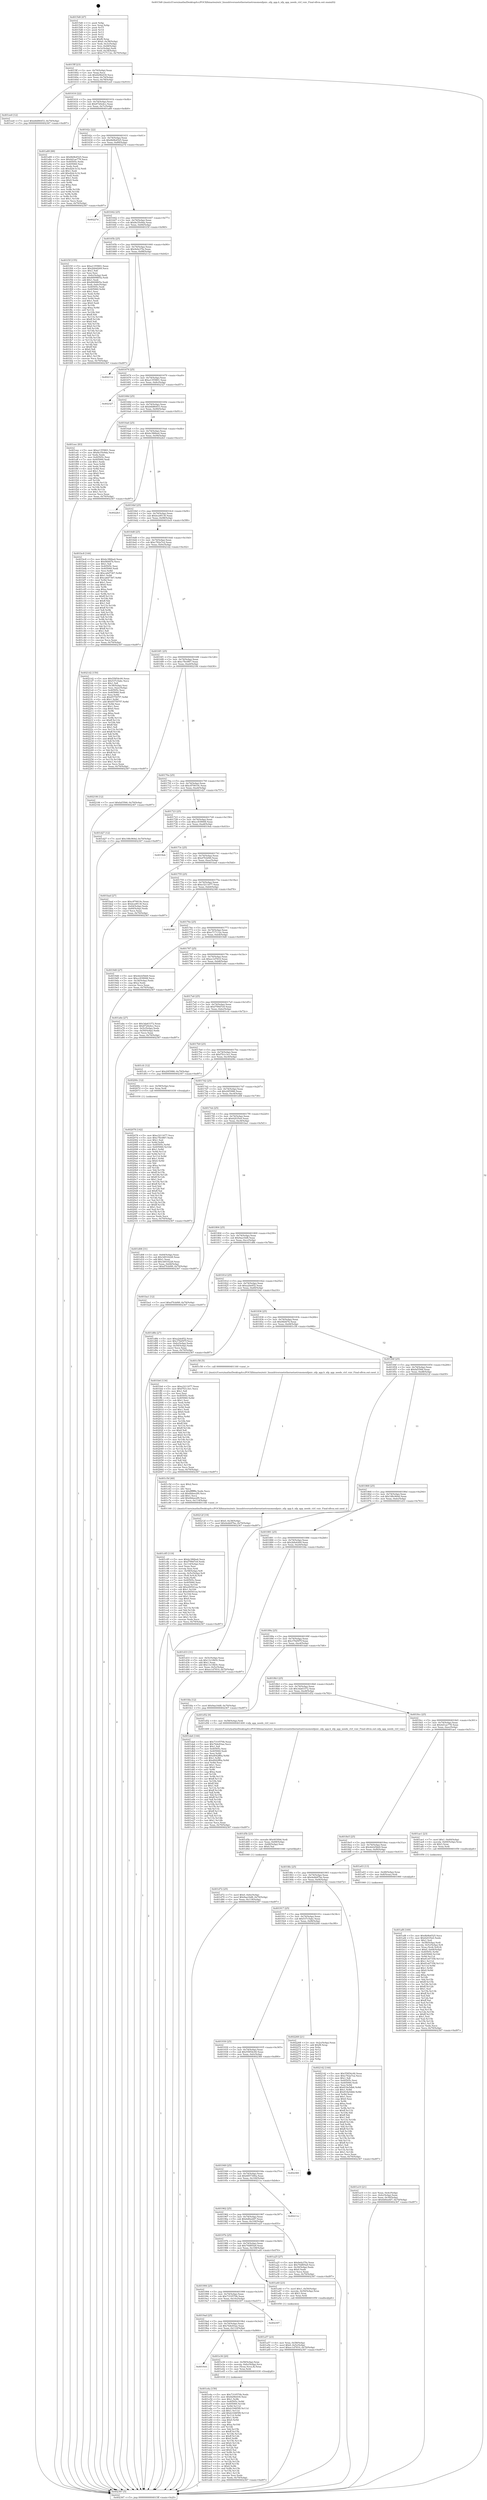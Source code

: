 digraph "0x4015d0" {
  label = "0x4015d0 (/mnt/c/Users/mathe/Desktop/tcc/POCII/binaries/extr_linuxdriversnetethernetnetronomenfpnic..nfp_app.h_nfp_app_needs_ctrl_vnic_Final-ollvm.out::main(0))"
  labelloc = "t"
  node[shape=record]

  Entry [label="",width=0.3,height=0.3,shape=circle,fillcolor=black,style=filled]
  "0x4015ff" [label="{
     0x4015ff [23]\l
     | [instrs]\l
     &nbsp;&nbsp;0x4015ff \<+3\>: mov -0x70(%rbp),%eax\l
     &nbsp;&nbsp;0x401602 \<+2\>: mov %eax,%ecx\l
     &nbsp;&nbsp;0x401604 \<+6\>: sub $0x829fe030,%ecx\l
     &nbsp;&nbsp;0x40160a \<+3\>: mov %eax,-0x74(%rbp)\l
     &nbsp;&nbsp;0x40160d \<+3\>: mov %ecx,-0x78(%rbp)\l
     &nbsp;&nbsp;0x401610 \<+6\>: je 0000000000401ee0 \<main+0x910\>\l
  }"]
  "0x401ee0" [label="{
     0x401ee0 [12]\l
     | [instrs]\l
     &nbsp;&nbsp;0x401ee0 \<+7\>: movl $0xb8d86453,-0x70(%rbp)\l
     &nbsp;&nbsp;0x401ee7 \<+5\>: jmp 0000000000402367 \<main+0xd97\>\l
  }"]
  "0x401616" [label="{
     0x401616 [22]\l
     | [instrs]\l
     &nbsp;&nbsp;0x401616 \<+5\>: jmp 000000000040161b \<main+0x4b\>\l
     &nbsp;&nbsp;0x40161b \<+3\>: mov -0x74(%rbp),%eax\l
     &nbsp;&nbsp;0x40161e \<+5\>: sub $0x8720e4cc,%eax\l
     &nbsp;&nbsp;0x401623 \<+3\>: mov %eax,-0x7c(%rbp)\l
     &nbsp;&nbsp;0x401626 \<+6\>: je 0000000000401a89 \<main+0x4b9\>\l
  }"]
  Exit [label="",width=0.3,height=0.3,shape=circle,fillcolor=black,style=filled,peripheries=2]
  "0x401a89" [label="{
     0x401a89 [88]\l
     | [instrs]\l
     &nbsp;&nbsp;0x401a89 \<+5\>: mov $0x8b9b4525,%eax\l
     &nbsp;&nbsp;0x401a8e \<+5\>: mov $0x4d1ae778,%ecx\l
     &nbsp;&nbsp;0x401a93 \<+7\>: mov 0x40505c,%edx\l
     &nbsp;&nbsp;0x401a9a \<+7\>: mov 0x405060,%esi\l
     &nbsp;&nbsp;0x401aa1 \<+2\>: mov %edx,%edi\l
     &nbsp;&nbsp;0x401aa3 \<+6\>: sub $0xd2dc3c32,%edi\l
     &nbsp;&nbsp;0x401aa9 \<+3\>: sub $0x1,%edi\l
     &nbsp;&nbsp;0x401aac \<+6\>: add $0xd2dc3c32,%edi\l
     &nbsp;&nbsp;0x401ab2 \<+3\>: imul %edi,%edx\l
     &nbsp;&nbsp;0x401ab5 \<+3\>: and $0x1,%edx\l
     &nbsp;&nbsp;0x401ab8 \<+3\>: cmp $0x0,%edx\l
     &nbsp;&nbsp;0x401abb \<+4\>: sete %r8b\l
     &nbsp;&nbsp;0x401abf \<+3\>: cmp $0xa,%esi\l
     &nbsp;&nbsp;0x401ac2 \<+4\>: setl %r9b\l
     &nbsp;&nbsp;0x401ac6 \<+3\>: mov %r8b,%r10b\l
     &nbsp;&nbsp;0x401ac9 \<+3\>: and %r9b,%r10b\l
     &nbsp;&nbsp;0x401acc \<+3\>: xor %r9b,%r8b\l
     &nbsp;&nbsp;0x401acf \<+3\>: or %r8b,%r10b\l
     &nbsp;&nbsp;0x401ad2 \<+4\>: test $0x1,%r10b\l
     &nbsp;&nbsp;0x401ad6 \<+3\>: cmovne %ecx,%eax\l
     &nbsp;&nbsp;0x401ad9 \<+3\>: mov %eax,-0x70(%rbp)\l
     &nbsp;&nbsp;0x401adc \<+5\>: jmp 0000000000402367 \<main+0xd97\>\l
  }"]
  "0x40162c" [label="{
     0x40162c [22]\l
     | [instrs]\l
     &nbsp;&nbsp;0x40162c \<+5\>: jmp 0000000000401631 \<main+0x61\>\l
     &nbsp;&nbsp;0x401631 \<+3\>: mov -0x74(%rbp),%eax\l
     &nbsp;&nbsp;0x401634 \<+5\>: sub $0x8b9b4525,%eax\l
     &nbsp;&nbsp;0x401639 \<+3\>: mov %eax,-0x80(%rbp)\l
     &nbsp;&nbsp;0x40163c \<+6\>: je 000000000040227d \<main+0xcad\>\l
  }"]
  "0x402078" [label="{
     0x402078 [142]\l
     | [instrs]\l
     &nbsp;&nbsp;0x402078 \<+5\>: mov $0xe3211677,%ecx\l
     &nbsp;&nbsp;0x40207d \<+5\>: mov $0xc78c0f67,%edx\l
     &nbsp;&nbsp;0x402082 \<+3\>: mov $0x1,%sil\l
     &nbsp;&nbsp;0x402085 \<+3\>: xor %r8d,%r8d\l
     &nbsp;&nbsp;0x402088 \<+8\>: mov 0x40505c,%r9d\l
     &nbsp;&nbsp;0x402090 \<+8\>: mov 0x405060,%r10d\l
     &nbsp;&nbsp;0x402098 \<+4\>: sub $0x1,%r8d\l
     &nbsp;&nbsp;0x40209c \<+3\>: mov %r9d,%r11d\l
     &nbsp;&nbsp;0x40209f \<+3\>: add %r8d,%r11d\l
     &nbsp;&nbsp;0x4020a2 \<+4\>: imul %r11d,%r9d\l
     &nbsp;&nbsp;0x4020a6 \<+4\>: and $0x1,%r9d\l
     &nbsp;&nbsp;0x4020aa \<+4\>: cmp $0x0,%r9d\l
     &nbsp;&nbsp;0x4020ae \<+3\>: sete %bl\l
     &nbsp;&nbsp;0x4020b1 \<+4\>: cmp $0xa,%r10d\l
     &nbsp;&nbsp;0x4020b5 \<+4\>: setl %r14b\l
     &nbsp;&nbsp;0x4020b9 \<+3\>: mov %bl,%r15b\l
     &nbsp;&nbsp;0x4020bc \<+4\>: xor $0xff,%r15b\l
     &nbsp;&nbsp;0x4020c0 \<+3\>: mov %r14b,%r12b\l
     &nbsp;&nbsp;0x4020c3 \<+4\>: xor $0xff,%r12b\l
     &nbsp;&nbsp;0x4020c7 \<+4\>: xor $0x1,%sil\l
     &nbsp;&nbsp;0x4020cb \<+3\>: mov %r15b,%r13b\l
     &nbsp;&nbsp;0x4020ce \<+4\>: and $0xff,%r13b\l
     &nbsp;&nbsp;0x4020d2 \<+3\>: and %sil,%bl\l
     &nbsp;&nbsp;0x4020d5 \<+3\>: mov %r12b,%al\l
     &nbsp;&nbsp;0x4020d8 \<+2\>: and $0xff,%al\l
     &nbsp;&nbsp;0x4020da \<+3\>: and %sil,%r14b\l
     &nbsp;&nbsp;0x4020dd \<+3\>: or %bl,%r13b\l
     &nbsp;&nbsp;0x4020e0 \<+3\>: or %r14b,%al\l
     &nbsp;&nbsp;0x4020e3 \<+3\>: xor %al,%r13b\l
     &nbsp;&nbsp;0x4020e6 \<+3\>: or %r12b,%r15b\l
     &nbsp;&nbsp;0x4020e9 \<+4\>: xor $0xff,%r15b\l
     &nbsp;&nbsp;0x4020ed \<+4\>: or $0x1,%sil\l
     &nbsp;&nbsp;0x4020f1 \<+3\>: and %sil,%r15b\l
     &nbsp;&nbsp;0x4020f4 \<+3\>: or %r15b,%r13b\l
     &nbsp;&nbsp;0x4020f7 \<+4\>: test $0x1,%r13b\l
     &nbsp;&nbsp;0x4020fb \<+3\>: cmovne %edx,%ecx\l
     &nbsp;&nbsp;0x4020fe \<+3\>: mov %ecx,-0x70(%rbp)\l
     &nbsp;&nbsp;0x402101 \<+5\>: jmp 0000000000402367 \<main+0xd97\>\l
  }"]
  "0x40227d" [label="{
     0x40227d\l
  }", style=dashed]
  "0x401642" [label="{
     0x401642 [25]\l
     | [instrs]\l
     &nbsp;&nbsp;0x401642 \<+5\>: jmp 0000000000401647 \<main+0x77\>\l
     &nbsp;&nbsp;0x401647 \<+3\>: mov -0x74(%rbp),%eax\l
     &nbsp;&nbsp;0x40164a \<+5\>: sub $0x8e35e9da,%eax\l
     &nbsp;&nbsp;0x40164f \<+6\>: mov %eax,-0x84(%rbp)\l
     &nbsp;&nbsp;0x401655 \<+6\>: je 0000000000401f3f \<main+0x96f\>\l
  }"]
  "0x401e4a" [label="{
     0x401e4a [150]\l
     | [instrs]\l
     &nbsp;&nbsp;0x401e4a \<+5\>: mov $0x7310570b,%edx\l
     &nbsp;&nbsp;0x401e4f \<+5\>: mov $0x829fe030,%esi\l
     &nbsp;&nbsp;0x401e54 \<+3\>: mov $0x1,%r8b\l
     &nbsp;&nbsp;0x401e57 \<+8\>: mov 0x40505c,%r9d\l
     &nbsp;&nbsp;0x401e5f \<+8\>: mov 0x405060,%r10d\l
     &nbsp;&nbsp;0x401e67 \<+3\>: mov %r9d,%r11d\l
     &nbsp;&nbsp;0x401e6a \<+7\>: sub $0xb10485f9,%r11d\l
     &nbsp;&nbsp;0x401e71 \<+4\>: sub $0x1,%r11d\l
     &nbsp;&nbsp;0x401e75 \<+7\>: add $0xb10485f9,%r11d\l
     &nbsp;&nbsp;0x401e7c \<+4\>: imul %r11d,%r9d\l
     &nbsp;&nbsp;0x401e80 \<+4\>: and $0x1,%r9d\l
     &nbsp;&nbsp;0x401e84 \<+4\>: cmp $0x0,%r9d\l
     &nbsp;&nbsp;0x401e88 \<+3\>: sete %bl\l
     &nbsp;&nbsp;0x401e8b \<+4\>: cmp $0xa,%r10d\l
     &nbsp;&nbsp;0x401e8f \<+4\>: setl %r14b\l
     &nbsp;&nbsp;0x401e93 \<+3\>: mov %bl,%r15b\l
     &nbsp;&nbsp;0x401e96 \<+4\>: xor $0xff,%r15b\l
     &nbsp;&nbsp;0x401e9a \<+3\>: mov %r14b,%r12b\l
     &nbsp;&nbsp;0x401e9d \<+4\>: xor $0xff,%r12b\l
     &nbsp;&nbsp;0x401ea1 \<+4\>: xor $0x0,%r8b\l
     &nbsp;&nbsp;0x401ea5 \<+3\>: mov %r15b,%r13b\l
     &nbsp;&nbsp;0x401ea8 \<+4\>: and $0x0,%r13b\l
     &nbsp;&nbsp;0x401eac \<+3\>: and %r8b,%bl\l
     &nbsp;&nbsp;0x401eaf \<+3\>: mov %r12b,%al\l
     &nbsp;&nbsp;0x401eb2 \<+2\>: and $0x0,%al\l
     &nbsp;&nbsp;0x401eb4 \<+3\>: and %r8b,%r14b\l
     &nbsp;&nbsp;0x401eb7 \<+3\>: or %bl,%r13b\l
     &nbsp;&nbsp;0x401eba \<+3\>: or %r14b,%al\l
     &nbsp;&nbsp;0x401ebd \<+3\>: xor %al,%r13b\l
     &nbsp;&nbsp;0x401ec0 \<+3\>: or %r12b,%r15b\l
     &nbsp;&nbsp;0x401ec3 \<+4\>: xor $0xff,%r15b\l
     &nbsp;&nbsp;0x401ec7 \<+4\>: or $0x0,%r8b\l
     &nbsp;&nbsp;0x401ecb \<+3\>: and %r8b,%r15b\l
     &nbsp;&nbsp;0x401ece \<+3\>: or %r15b,%r13b\l
     &nbsp;&nbsp;0x401ed1 \<+4\>: test $0x1,%r13b\l
     &nbsp;&nbsp;0x401ed5 \<+3\>: cmovne %esi,%edx\l
     &nbsp;&nbsp;0x401ed8 \<+3\>: mov %edx,-0x70(%rbp)\l
     &nbsp;&nbsp;0x401edb \<+5\>: jmp 0000000000402367 \<main+0xd97\>\l
  }"]
  "0x401f3f" [label="{
     0x401f3f [155]\l
     | [instrs]\l
     &nbsp;&nbsp;0x401f3f \<+5\>: mov $0xa1355801,%eax\l
     &nbsp;&nbsp;0x401f44 \<+5\>: mov $0x2bfe6269,%ecx\l
     &nbsp;&nbsp;0x401f49 \<+2\>: mov $0x1,%dl\l
     &nbsp;&nbsp;0x401f4b \<+2\>: xor %esi,%esi\l
     &nbsp;&nbsp;0x401f4d \<+3\>: mov -0x6c(%rbp),%edi\l
     &nbsp;&nbsp;0x401f50 \<+6\>: add $0x8009805a,%edi\l
     &nbsp;&nbsp;0x401f56 \<+3\>: add $0x1,%edi\l
     &nbsp;&nbsp;0x401f59 \<+6\>: sub $0x8009805a,%edi\l
     &nbsp;&nbsp;0x401f5f \<+3\>: mov %edi,-0x6c(%rbp)\l
     &nbsp;&nbsp;0x401f62 \<+7\>: mov 0x40505c,%edi\l
     &nbsp;&nbsp;0x401f69 \<+8\>: mov 0x405060,%r8d\l
     &nbsp;&nbsp;0x401f71 \<+3\>: sub $0x1,%esi\l
     &nbsp;&nbsp;0x401f74 \<+3\>: mov %edi,%r9d\l
     &nbsp;&nbsp;0x401f77 \<+3\>: add %esi,%r9d\l
     &nbsp;&nbsp;0x401f7a \<+4\>: imul %r9d,%edi\l
     &nbsp;&nbsp;0x401f7e \<+3\>: and $0x1,%edi\l
     &nbsp;&nbsp;0x401f81 \<+3\>: cmp $0x0,%edi\l
     &nbsp;&nbsp;0x401f84 \<+4\>: sete %r10b\l
     &nbsp;&nbsp;0x401f88 \<+4\>: cmp $0xa,%r8d\l
     &nbsp;&nbsp;0x401f8c \<+4\>: setl %r11b\l
     &nbsp;&nbsp;0x401f90 \<+3\>: mov %r10b,%bl\l
     &nbsp;&nbsp;0x401f93 \<+3\>: xor $0xff,%bl\l
     &nbsp;&nbsp;0x401f96 \<+3\>: mov %r11b,%r14b\l
     &nbsp;&nbsp;0x401f99 \<+4\>: xor $0xff,%r14b\l
     &nbsp;&nbsp;0x401f9d \<+3\>: xor $0x0,%dl\l
     &nbsp;&nbsp;0x401fa0 \<+3\>: mov %bl,%r15b\l
     &nbsp;&nbsp;0x401fa3 \<+4\>: and $0x0,%r15b\l
     &nbsp;&nbsp;0x401fa7 \<+3\>: and %dl,%r10b\l
     &nbsp;&nbsp;0x401faa \<+3\>: mov %r14b,%r12b\l
     &nbsp;&nbsp;0x401fad \<+4\>: and $0x0,%r12b\l
     &nbsp;&nbsp;0x401fb1 \<+3\>: and %dl,%r11b\l
     &nbsp;&nbsp;0x401fb4 \<+3\>: or %r10b,%r15b\l
     &nbsp;&nbsp;0x401fb7 \<+3\>: or %r11b,%r12b\l
     &nbsp;&nbsp;0x401fba \<+3\>: xor %r12b,%r15b\l
     &nbsp;&nbsp;0x401fbd \<+3\>: or %r14b,%bl\l
     &nbsp;&nbsp;0x401fc0 \<+3\>: xor $0xff,%bl\l
     &nbsp;&nbsp;0x401fc3 \<+3\>: or $0x0,%dl\l
     &nbsp;&nbsp;0x401fc6 \<+2\>: and %dl,%bl\l
     &nbsp;&nbsp;0x401fc8 \<+3\>: or %bl,%r15b\l
     &nbsp;&nbsp;0x401fcb \<+4\>: test $0x1,%r15b\l
     &nbsp;&nbsp;0x401fcf \<+3\>: cmovne %ecx,%eax\l
     &nbsp;&nbsp;0x401fd2 \<+3\>: mov %eax,-0x70(%rbp)\l
     &nbsp;&nbsp;0x401fd5 \<+5\>: jmp 0000000000402367 \<main+0xd97\>\l
  }"]
  "0x40165b" [label="{
     0x40165b [25]\l
     | [instrs]\l
     &nbsp;&nbsp;0x40165b \<+5\>: jmp 0000000000401660 \<main+0x90\>\l
     &nbsp;&nbsp;0x401660 \<+3\>: mov -0x74(%rbp),%eax\l
     &nbsp;&nbsp;0x401663 \<+5\>: sub $0x9efa37fa,%eax\l
     &nbsp;&nbsp;0x401668 \<+6\>: mov %eax,-0x88(%rbp)\l
     &nbsp;&nbsp;0x40166e \<+6\>: je 0000000000402112 \<main+0xb42\>\l
  }"]
  "0x4019c6" [label="{
     0x4019c6\l
  }", style=dashed]
  "0x402112" [label="{
     0x402112\l
  }", style=dashed]
  "0x401674" [label="{
     0x401674 [25]\l
     | [instrs]\l
     &nbsp;&nbsp;0x401674 \<+5\>: jmp 0000000000401679 \<main+0xa9\>\l
     &nbsp;&nbsp;0x401679 \<+3\>: mov -0x74(%rbp),%eax\l
     &nbsp;&nbsp;0x40167c \<+5\>: sub $0xa1355801,%eax\l
     &nbsp;&nbsp;0x401681 \<+6\>: mov %eax,-0x8c(%rbp)\l
     &nbsp;&nbsp;0x401687 \<+6\>: je 0000000000402327 \<main+0xd57\>\l
  }"]
  "0x401e36" [label="{
     0x401e36 [20]\l
     | [instrs]\l
     &nbsp;&nbsp;0x401e36 \<+4\>: mov -0x58(%rbp),%rax\l
     &nbsp;&nbsp;0x401e3a \<+4\>: movslq -0x6c(%rbp),%rcx\l
     &nbsp;&nbsp;0x401e3e \<+4\>: mov (%rax,%rcx,8),%rax\l
     &nbsp;&nbsp;0x401e42 \<+3\>: mov %rax,%rdi\l
     &nbsp;&nbsp;0x401e45 \<+5\>: call 0000000000401030 \<free@plt\>\l
     | [calls]\l
     &nbsp;&nbsp;0x401030 \{1\} (unknown)\l
  }"]
  "0x402327" [label="{
     0x402327\l
  }", style=dashed]
  "0x40168d" [label="{
     0x40168d [25]\l
     | [instrs]\l
     &nbsp;&nbsp;0x40168d \<+5\>: jmp 0000000000401692 \<main+0xc2\>\l
     &nbsp;&nbsp;0x401692 \<+3\>: mov -0x74(%rbp),%eax\l
     &nbsp;&nbsp;0x401695 \<+5\>: sub $0xb8d86453,%eax\l
     &nbsp;&nbsp;0x40169a \<+6\>: mov %eax,-0x90(%rbp)\l
     &nbsp;&nbsp;0x4016a0 \<+6\>: je 0000000000401eec \<main+0x91c\>\l
  }"]
  "0x4019ad" [label="{
     0x4019ad [25]\l
     | [instrs]\l
     &nbsp;&nbsp;0x4019ad \<+5\>: jmp 00000000004019b2 \<main+0x3e2\>\l
     &nbsp;&nbsp;0x4019b2 \<+3\>: mov -0x74(%rbp),%eax\l
     &nbsp;&nbsp;0x4019b5 \<+5\>: sub $0x7b4e93ae,%eax\l
     &nbsp;&nbsp;0x4019ba \<+6\>: mov %eax,-0x110(%rbp)\l
     &nbsp;&nbsp;0x4019c0 \<+6\>: je 0000000000401e36 \<main+0x866\>\l
  }"]
  "0x401eec" [label="{
     0x401eec [83]\l
     | [instrs]\l
     &nbsp;&nbsp;0x401eec \<+5\>: mov $0xa1355801,%eax\l
     &nbsp;&nbsp;0x401ef1 \<+5\>: mov $0x8e35e9da,%ecx\l
     &nbsp;&nbsp;0x401ef6 \<+2\>: xor %edx,%edx\l
     &nbsp;&nbsp;0x401ef8 \<+7\>: mov 0x40505c,%esi\l
     &nbsp;&nbsp;0x401eff \<+7\>: mov 0x405060,%edi\l
     &nbsp;&nbsp;0x401f06 \<+3\>: sub $0x1,%edx\l
     &nbsp;&nbsp;0x401f09 \<+3\>: mov %esi,%r8d\l
     &nbsp;&nbsp;0x401f0c \<+3\>: add %edx,%r8d\l
     &nbsp;&nbsp;0x401f0f \<+4\>: imul %r8d,%esi\l
     &nbsp;&nbsp;0x401f13 \<+3\>: and $0x1,%esi\l
     &nbsp;&nbsp;0x401f16 \<+3\>: cmp $0x0,%esi\l
     &nbsp;&nbsp;0x401f19 \<+4\>: sete %r9b\l
     &nbsp;&nbsp;0x401f1d \<+3\>: cmp $0xa,%edi\l
     &nbsp;&nbsp;0x401f20 \<+4\>: setl %r10b\l
     &nbsp;&nbsp;0x401f24 \<+3\>: mov %r9b,%r11b\l
     &nbsp;&nbsp;0x401f27 \<+3\>: and %r10b,%r11b\l
     &nbsp;&nbsp;0x401f2a \<+3\>: xor %r10b,%r9b\l
     &nbsp;&nbsp;0x401f2d \<+3\>: or %r9b,%r11b\l
     &nbsp;&nbsp;0x401f30 \<+4\>: test $0x1,%r11b\l
     &nbsp;&nbsp;0x401f34 \<+3\>: cmovne %ecx,%eax\l
     &nbsp;&nbsp;0x401f37 \<+3\>: mov %eax,-0x70(%rbp)\l
     &nbsp;&nbsp;0x401f3a \<+5\>: jmp 0000000000402367 \<main+0xd97\>\l
  }"]
  "0x4016a6" [label="{
     0x4016a6 [25]\l
     | [instrs]\l
     &nbsp;&nbsp;0x4016a6 \<+5\>: jmp 00000000004016ab \<main+0xdb\>\l
     &nbsp;&nbsp;0x4016ab \<+3\>: mov -0x74(%rbp),%eax\l
     &nbsp;&nbsp;0x4016ae \<+5\>: sub $0xbc386ba4,%eax\l
     &nbsp;&nbsp;0x4016b3 \<+6\>: mov %eax,-0x94(%rbp)\l
     &nbsp;&nbsp;0x4016b9 \<+6\>: je 00000000004022b3 \<main+0xce3\>\l
  }"]
  "0x402307" [label="{
     0x402307\l
  }", style=dashed]
  "0x4022b3" [label="{
     0x4022b3\l
  }", style=dashed]
  "0x4016bf" [label="{
     0x4016bf [25]\l
     | [instrs]\l
     &nbsp;&nbsp;0x4016bf \<+5\>: jmp 00000000004016c4 \<main+0xf4\>\l
     &nbsp;&nbsp;0x4016c4 \<+3\>: mov -0x74(%rbp),%eax\l
     &nbsp;&nbsp;0x4016c7 \<+5\>: sub $0xbca9f130,%eax\l
     &nbsp;&nbsp;0x4016cc \<+6\>: mov %eax,-0x98(%rbp)\l
     &nbsp;&nbsp;0x4016d2 \<+6\>: je 0000000000401bc8 \<main+0x5f8\>\l
  }"]
  "0x401d72" [label="{
     0x401d72 [25]\l
     | [instrs]\l
     &nbsp;&nbsp;0x401d72 \<+7\>: movl $0x0,-0x6c(%rbp)\l
     &nbsp;&nbsp;0x401d79 \<+7\>: movl $0x9aa16d8,-0x70(%rbp)\l
     &nbsp;&nbsp;0x401d80 \<+6\>: mov %eax,-0x118(%rbp)\l
     &nbsp;&nbsp;0x401d86 \<+5\>: jmp 0000000000402367 \<main+0xd97\>\l
  }"]
  "0x401bc8" [label="{
     0x401bc8 [144]\l
     | [instrs]\l
     &nbsp;&nbsp;0x401bc8 \<+5\>: mov $0xbc386ba4,%eax\l
     &nbsp;&nbsp;0x401bcd \<+5\>: mov $0xf4bfd7b,%ecx\l
     &nbsp;&nbsp;0x401bd2 \<+2\>: mov $0x1,%dl\l
     &nbsp;&nbsp;0x401bd4 \<+7\>: mov 0x40505c,%esi\l
     &nbsp;&nbsp;0x401bdb \<+7\>: mov 0x405060,%edi\l
     &nbsp;&nbsp;0x401be2 \<+3\>: mov %esi,%r8d\l
     &nbsp;&nbsp;0x401be5 \<+7\>: add $0xca6d7367,%r8d\l
     &nbsp;&nbsp;0x401bec \<+4\>: sub $0x1,%r8d\l
     &nbsp;&nbsp;0x401bf0 \<+7\>: sub $0xca6d7367,%r8d\l
     &nbsp;&nbsp;0x401bf7 \<+4\>: imul %r8d,%esi\l
     &nbsp;&nbsp;0x401bfb \<+3\>: and $0x1,%esi\l
     &nbsp;&nbsp;0x401bfe \<+3\>: cmp $0x0,%esi\l
     &nbsp;&nbsp;0x401c01 \<+4\>: sete %r9b\l
     &nbsp;&nbsp;0x401c05 \<+3\>: cmp $0xa,%edi\l
     &nbsp;&nbsp;0x401c08 \<+4\>: setl %r10b\l
     &nbsp;&nbsp;0x401c0c \<+3\>: mov %r9b,%r11b\l
     &nbsp;&nbsp;0x401c0f \<+4\>: xor $0xff,%r11b\l
     &nbsp;&nbsp;0x401c13 \<+3\>: mov %r10b,%bl\l
     &nbsp;&nbsp;0x401c16 \<+3\>: xor $0xff,%bl\l
     &nbsp;&nbsp;0x401c19 \<+3\>: xor $0x1,%dl\l
     &nbsp;&nbsp;0x401c1c \<+3\>: mov %r11b,%r14b\l
     &nbsp;&nbsp;0x401c1f \<+4\>: and $0xff,%r14b\l
     &nbsp;&nbsp;0x401c23 \<+3\>: and %dl,%r9b\l
     &nbsp;&nbsp;0x401c26 \<+3\>: mov %bl,%r15b\l
     &nbsp;&nbsp;0x401c29 \<+4\>: and $0xff,%r15b\l
     &nbsp;&nbsp;0x401c2d \<+3\>: and %dl,%r10b\l
     &nbsp;&nbsp;0x401c30 \<+3\>: or %r9b,%r14b\l
     &nbsp;&nbsp;0x401c33 \<+3\>: or %r10b,%r15b\l
     &nbsp;&nbsp;0x401c36 \<+3\>: xor %r15b,%r14b\l
     &nbsp;&nbsp;0x401c39 \<+3\>: or %bl,%r11b\l
     &nbsp;&nbsp;0x401c3c \<+4\>: xor $0xff,%r11b\l
     &nbsp;&nbsp;0x401c40 \<+3\>: or $0x1,%dl\l
     &nbsp;&nbsp;0x401c43 \<+3\>: and %dl,%r11b\l
     &nbsp;&nbsp;0x401c46 \<+3\>: or %r11b,%r14b\l
     &nbsp;&nbsp;0x401c49 \<+4\>: test $0x1,%r14b\l
     &nbsp;&nbsp;0x401c4d \<+3\>: cmovne %ecx,%eax\l
     &nbsp;&nbsp;0x401c50 \<+3\>: mov %eax,-0x70(%rbp)\l
     &nbsp;&nbsp;0x401c53 \<+5\>: jmp 0000000000402367 \<main+0xd97\>\l
  }"]
  "0x4016d8" [label="{
     0x4016d8 [25]\l
     | [instrs]\l
     &nbsp;&nbsp;0x4016d8 \<+5\>: jmp 00000000004016dd \<main+0x10d\>\l
     &nbsp;&nbsp;0x4016dd \<+3\>: mov -0x74(%rbp),%eax\l
     &nbsp;&nbsp;0x4016e0 \<+5\>: sub $0xc762a7e2,%eax\l
     &nbsp;&nbsp;0x4016e5 \<+6\>: mov %eax,-0x9c(%rbp)\l
     &nbsp;&nbsp;0x4016eb \<+6\>: je 00000000004021d2 \<main+0xc02\>\l
  }"]
  "0x401d5b" [label="{
     0x401d5b [23]\l
     | [instrs]\l
     &nbsp;&nbsp;0x401d5b \<+10\>: movabs $0x4030b6,%rdi\l
     &nbsp;&nbsp;0x401d65 \<+3\>: mov %eax,-0x68(%rbp)\l
     &nbsp;&nbsp;0x401d68 \<+3\>: mov -0x68(%rbp),%esi\l
     &nbsp;&nbsp;0x401d6b \<+2\>: mov $0x0,%al\l
     &nbsp;&nbsp;0x401d6d \<+5\>: call 0000000000401040 \<printf@plt\>\l
     | [calls]\l
     &nbsp;&nbsp;0x401040 \{1\} (unknown)\l
  }"]
  "0x4021d2" [label="{
     0x4021d2 [150]\l
     | [instrs]\l
     &nbsp;&nbsp;0x4021d2 \<+5\>: mov $0x55854c00,%eax\l
     &nbsp;&nbsp;0x4021d7 \<+5\>: mov $0x537c5abc,%ecx\l
     &nbsp;&nbsp;0x4021dc \<+2\>: mov $0x1,%dl\l
     &nbsp;&nbsp;0x4021de \<+3\>: mov -0x38(%rbp),%esi\l
     &nbsp;&nbsp;0x4021e1 \<+3\>: mov %esi,-0x2c(%rbp)\l
     &nbsp;&nbsp;0x4021e4 \<+7\>: mov 0x40505c,%esi\l
     &nbsp;&nbsp;0x4021eb \<+7\>: mov 0x405060,%edi\l
     &nbsp;&nbsp;0x4021f2 \<+3\>: mov %esi,%r8d\l
     &nbsp;&nbsp;0x4021f5 \<+7\>: sub $0x657507f7,%r8d\l
     &nbsp;&nbsp;0x4021fc \<+4\>: sub $0x1,%r8d\l
     &nbsp;&nbsp;0x402200 \<+7\>: add $0x657507f7,%r8d\l
     &nbsp;&nbsp;0x402207 \<+4\>: imul %r8d,%esi\l
     &nbsp;&nbsp;0x40220b \<+3\>: and $0x1,%esi\l
     &nbsp;&nbsp;0x40220e \<+3\>: cmp $0x0,%esi\l
     &nbsp;&nbsp;0x402211 \<+4\>: sete %r9b\l
     &nbsp;&nbsp;0x402215 \<+3\>: cmp $0xa,%edi\l
     &nbsp;&nbsp;0x402218 \<+4\>: setl %r10b\l
     &nbsp;&nbsp;0x40221c \<+3\>: mov %r9b,%r11b\l
     &nbsp;&nbsp;0x40221f \<+4\>: xor $0xff,%r11b\l
     &nbsp;&nbsp;0x402223 \<+3\>: mov %r10b,%bl\l
     &nbsp;&nbsp;0x402226 \<+3\>: xor $0xff,%bl\l
     &nbsp;&nbsp;0x402229 \<+3\>: xor $0x1,%dl\l
     &nbsp;&nbsp;0x40222c \<+3\>: mov %r11b,%r14b\l
     &nbsp;&nbsp;0x40222f \<+4\>: and $0xff,%r14b\l
     &nbsp;&nbsp;0x402233 \<+3\>: and %dl,%r9b\l
     &nbsp;&nbsp;0x402236 \<+3\>: mov %bl,%r15b\l
     &nbsp;&nbsp;0x402239 \<+4\>: and $0xff,%r15b\l
     &nbsp;&nbsp;0x40223d \<+3\>: and %dl,%r10b\l
     &nbsp;&nbsp;0x402240 \<+3\>: or %r9b,%r14b\l
     &nbsp;&nbsp;0x402243 \<+3\>: or %r10b,%r15b\l
     &nbsp;&nbsp;0x402246 \<+3\>: xor %r15b,%r14b\l
     &nbsp;&nbsp;0x402249 \<+3\>: or %bl,%r11b\l
     &nbsp;&nbsp;0x40224c \<+4\>: xor $0xff,%r11b\l
     &nbsp;&nbsp;0x402250 \<+3\>: or $0x1,%dl\l
     &nbsp;&nbsp;0x402253 \<+3\>: and %dl,%r11b\l
     &nbsp;&nbsp;0x402256 \<+3\>: or %r11b,%r14b\l
     &nbsp;&nbsp;0x402259 \<+4\>: test $0x1,%r14b\l
     &nbsp;&nbsp;0x40225d \<+3\>: cmovne %ecx,%eax\l
     &nbsp;&nbsp;0x402260 \<+3\>: mov %eax,-0x70(%rbp)\l
     &nbsp;&nbsp;0x402263 \<+5\>: jmp 0000000000402367 \<main+0xd97\>\l
  }"]
  "0x4016f1" [label="{
     0x4016f1 [25]\l
     | [instrs]\l
     &nbsp;&nbsp;0x4016f1 \<+5\>: jmp 00000000004016f6 \<main+0x126\>\l
     &nbsp;&nbsp;0x4016f6 \<+3\>: mov -0x74(%rbp),%eax\l
     &nbsp;&nbsp;0x4016f9 \<+5\>: sub $0xc78c0f67,%eax\l
     &nbsp;&nbsp;0x4016fe \<+6\>: mov %eax,-0xa0(%rbp)\l
     &nbsp;&nbsp;0x401704 \<+6\>: je 0000000000402106 \<main+0xb36\>\l
  }"]
  "0x401c85" [label="{
     0x401c85 [119]\l
     | [instrs]\l
     &nbsp;&nbsp;0x401c85 \<+5\>: mov $0xbc386ba4,%ecx\l
     &nbsp;&nbsp;0x401c8a \<+5\>: mov $0xf799d7e9,%edx\l
     &nbsp;&nbsp;0x401c8f \<+6\>: mov -0x114(%rbp),%esi\l
     &nbsp;&nbsp;0x401c95 \<+3\>: imul %eax,%esi\l
     &nbsp;&nbsp;0x401c98 \<+3\>: movslq %esi,%rdi\l
     &nbsp;&nbsp;0x401c9b \<+4\>: mov -0x58(%rbp),%r8\l
     &nbsp;&nbsp;0x401c9f \<+4\>: movslq -0x5c(%rbp),%r9\l
     &nbsp;&nbsp;0x401ca3 \<+4\>: mov (%r8,%r9,8),%r8\l
     &nbsp;&nbsp;0x401ca7 \<+3\>: mov %rdi,(%r8)\l
     &nbsp;&nbsp;0x401caa \<+7\>: mov 0x40505c,%eax\l
     &nbsp;&nbsp;0x401cb1 \<+7\>: mov 0x405060,%esi\l
     &nbsp;&nbsp;0x401cb8 \<+3\>: mov %eax,%r10d\l
     &nbsp;&nbsp;0x401cbb \<+7\>: add $0xe00541ea,%r10d\l
     &nbsp;&nbsp;0x401cc2 \<+4\>: sub $0x1,%r10d\l
     &nbsp;&nbsp;0x401cc6 \<+7\>: sub $0xe00541ea,%r10d\l
     &nbsp;&nbsp;0x401ccd \<+4\>: imul %r10d,%eax\l
     &nbsp;&nbsp;0x401cd1 \<+3\>: and $0x1,%eax\l
     &nbsp;&nbsp;0x401cd4 \<+3\>: cmp $0x0,%eax\l
     &nbsp;&nbsp;0x401cd7 \<+4\>: sete %r11b\l
     &nbsp;&nbsp;0x401cdb \<+3\>: cmp $0xa,%esi\l
     &nbsp;&nbsp;0x401cde \<+3\>: setl %bl\l
     &nbsp;&nbsp;0x401ce1 \<+3\>: mov %r11b,%r14b\l
     &nbsp;&nbsp;0x401ce4 \<+3\>: and %bl,%r14b\l
     &nbsp;&nbsp;0x401ce7 \<+3\>: xor %bl,%r11b\l
     &nbsp;&nbsp;0x401cea \<+3\>: or %r11b,%r14b\l
     &nbsp;&nbsp;0x401ced \<+4\>: test $0x1,%r14b\l
     &nbsp;&nbsp;0x401cf1 \<+3\>: cmovne %edx,%ecx\l
     &nbsp;&nbsp;0x401cf4 \<+3\>: mov %ecx,-0x70(%rbp)\l
     &nbsp;&nbsp;0x401cf7 \<+5\>: jmp 0000000000402367 \<main+0xd97\>\l
  }"]
  "0x402106" [label="{
     0x402106 [12]\l
     | [instrs]\l
     &nbsp;&nbsp;0x402106 \<+7\>: movl $0xfaf3566,-0x70(%rbp)\l
     &nbsp;&nbsp;0x40210d \<+5\>: jmp 0000000000402367 \<main+0xd97\>\l
  }"]
  "0x40170a" [label="{
     0x40170a [25]\l
     | [instrs]\l
     &nbsp;&nbsp;0x40170a \<+5\>: jmp 000000000040170f \<main+0x13f\>\l
     &nbsp;&nbsp;0x40170f \<+3\>: mov -0x74(%rbp),%eax\l
     &nbsp;&nbsp;0x401712 \<+5\>: sub $0xc870619c,%eax\l
     &nbsp;&nbsp;0x401717 \<+6\>: mov %eax,-0xa4(%rbp)\l
     &nbsp;&nbsp;0x40171d \<+6\>: je 0000000000401d27 \<main+0x757\>\l
  }"]
  "0x401c5d" [label="{
     0x401c5d [40]\l
     | [instrs]\l
     &nbsp;&nbsp;0x401c5d \<+5\>: mov $0x2,%ecx\l
     &nbsp;&nbsp;0x401c62 \<+1\>: cltd\l
     &nbsp;&nbsp;0x401c63 \<+2\>: idiv %ecx\l
     &nbsp;&nbsp;0x401c65 \<+6\>: imul $0xfffffffe,%edx,%ecx\l
     &nbsp;&nbsp;0x401c6b \<+6\>: sub $0x6bbee2f0,%ecx\l
     &nbsp;&nbsp;0x401c71 \<+3\>: add $0x1,%ecx\l
     &nbsp;&nbsp;0x401c74 \<+6\>: add $0x6bbee2f0,%ecx\l
     &nbsp;&nbsp;0x401c7a \<+6\>: mov %ecx,-0x114(%rbp)\l
     &nbsp;&nbsp;0x401c80 \<+5\>: call 0000000000401160 \<next_i\>\l
     | [calls]\l
     &nbsp;&nbsp;0x401160 \{1\} (/mnt/c/Users/mathe/Desktop/tcc/POCII/binaries/extr_linuxdriversnetethernetnetronomenfpnic..nfp_app.h_nfp_app_needs_ctrl_vnic_Final-ollvm.out::next_i)\l
  }"]
  "0x401d27" [label="{
     0x401d27 [12]\l
     | [instrs]\l
     &nbsp;&nbsp;0x401d27 \<+7\>: movl $0x188c964d,-0x70(%rbp)\l
     &nbsp;&nbsp;0x401d2e \<+5\>: jmp 0000000000402367 \<main+0xd97\>\l
  }"]
  "0x401723" [label="{
     0x401723 [25]\l
     | [instrs]\l
     &nbsp;&nbsp;0x401723 \<+5\>: jmp 0000000000401728 \<main+0x158\>\l
     &nbsp;&nbsp;0x401728 \<+3\>: mov -0x74(%rbp),%eax\l
     &nbsp;&nbsp;0x40172b \<+5\>: sub $0xcc939008,%eax\l
     &nbsp;&nbsp;0x401730 \<+6\>: mov %eax,-0xa8(%rbp)\l
     &nbsp;&nbsp;0x401736 \<+6\>: je 00000000004019eb \<main+0x41b\>\l
  }"]
  "0x401af8" [label="{
     0x401af8 [169]\l
     | [instrs]\l
     &nbsp;&nbsp;0x401af8 \<+5\>: mov $0x8b9b4525,%ecx\l
     &nbsp;&nbsp;0x401afd \<+5\>: mov $0x62035e0,%edx\l
     &nbsp;&nbsp;0x401b02 \<+3\>: mov $0x1,%sil\l
     &nbsp;&nbsp;0x401b05 \<+4\>: mov -0x58(%rbp),%rdi\l
     &nbsp;&nbsp;0x401b09 \<+4\>: movslq -0x5c(%rbp),%r8\l
     &nbsp;&nbsp;0x401b0d \<+4\>: mov %rax,(%rdi,%r8,8)\l
     &nbsp;&nbsp;0x401b11 \<+7\>: movl $0x0,-0x64(%rbp)\l
     &nbsp;&nbsp;0x401b18 \<+8\>: mov 0x40505c,%r9d\l
     &nbsp;&nbsp;0x401b20 \<+8\>: mov 0x405060,%r10d\l
     &nbsp;&nbsp;0x401b28 \<+3\>: mov %r9d,%r11d\l
     &nbsp;&nbsp;0x401b2b \<+7\>: add $0x81e67358,%r11d\l
     &nbsp;&nbsp;0x401b32 \<+4\>: sub $0x1,%r11d\l
     &nbsp;&nbsp;0x401b36 \<+7\>: sub $0x81e67358,%r11d\l
     &nbsp;&nbsp;0x401b3d \<+4\>: imul %r11d,%r9d\l
     &nbsp;&nbsp;0x401b41 \<+4\>: and $0x1,%r9d\l
     &nbsp;&nbsp;0x401b45 \<+4\>: cmp $0x0,%r9d\l
     &nbsp;&nbsp;0x401b49 \<+3\>: sete %bl\l
     &nbsp;&nbsp;0x401b4c \<+4\>: cmp $0xa,%r10d\l
     &nbsp;&nbsp;0x401b50 \<+4\>: setl %r14b\l
     &nbsp;&nbsp;0x401b54 \<+3\>: mov %bl,%r15b\l
     &nbsp;&nbsp;0x401b57 \<+4\>: xor $0xff,%r15b\l
     &nbsp;&nbsp;0x401b5b \<+3\>: mov %r14b,%r12b\l
     &nbsp;&nbsp;0x401b5e \<+4\>: xor $0xff,%r12b\l
     &nbsp;&nbsp;0x401b62 \<+4\>: xor $0x1,%sil\l
     &nbsp;&nbsp;0x401b66 \<+3\>: mov %r15b,%r13b\l
     &nbsp;&nbsp;0x401b69 \<+4\>: and $0xff,%r13b\l
     &nbsp;&nbsp;0x401b6d \<+3\>: and %sil,%bl\l
     &nbsp;&nbsp;0x401b70 \<+3\>: mov %r12b,%al\l
     &nbsp;&nbsp;0x401b73 \<+2\>: and $0xff,%al\l
     &nbsp;&nbsp;0x401b75 \<+3\>: and %sil,%r14b\l
     &nbsp;&nbsp;0x401b78 \<+3\>: or %bl,%r13b\l
     &nbsp;&nbsp;0x401b7b \<+3\>: or %r14b,%al\l
     &nbsp;&nbsp;0x401b7e \<+3\>: xor %al,%r13b\l
     &nbsp;&nbsp;0x401b81 \<+3\>: or %r12b,%r15b\l
     &nbsp;&nbsp;0x401b84 \<+4\>: xor $0xff,%r15b\l
     &nbsp;&nbsp;0x401b88 \<+4\>: or $0x1,%sil\l
     &nbsp;&nbsp;0x401b8c \<+3\>: and %sil,%r15b\l
     &nbsp;&nbsp;0x401b8f \<+3\>: or %r15b,%r13b\l
     &nbsp;&nbsp;0x401b92 \<+4\>: test $0x1,%r13b\l
     &nbsp;&nbsp;0x401b96 \<+3\>: cmovne %edx,%ecx\l
     &nbsp;&nbsp;0x401b99 \<+3\>: mov %ecx,-0x70(%rbp)\l
     &nbsp;&nbsp;0x401b9c \<+5\>: jmp 0000000000402367 \<main+0xd97\>\l
  }"]
  "0x4019eb" [label="{
     0x4019eb\l
  }", style=dashed]
  "0x40173c" [label="{
     0x40173c [25]\l
     | [instrs]\l
     &nbsp;&nbsp;0x40173c \<+5\>: jmp 0000000000401741 \<main+0x171\>\l
     &nbsp;&nbsp;0x401741 \<+3\>: mov -0x74(%rbp),%eax\l
     &nbsp;&nbsp;0x401744 \<+5\>: sub $0xd7fcbf48,%eax\l
     &nbsp;&nbsp;0x401749 \<+6\>: mov %eax,-0xac(%rbp)\l
     &nbsp;&nbsp;0x40174f \<+6\>: je 0000000000401bad \<main+0x5dd\>\l
  }"]
  "0x401a57" [label="{
     0x401a57 [23]\l
     | [instrs]\l
     &nbsp;&nbsp;0x401a57 \<+4\>: mov %rax,-0x58(%rbp)\l
     &nbsp;&nbsp;0x401a5b \<+7\>: movl $0x0,-0x5c(%rbp)\l
     &nbsp;&nbsp;0x401a62 \<+7\>: movl $0xec1d7810,-0x70(%rbp)\l
     &nbsp;&nbsp;0x401a69 \<+5\>: jmp 0000000000402367 \<main+0xd97\>\l
  }"]
  "0x401bad" [label="{
     0x401bad [27]\l
     | [instrs]\l
     &nbsp;&nbsp;0x401bad \<+5\>: mov $0xc870619c,%eax\l
     &nbsp;&nbsp;0x401bb2 \<+5\>: mov $0xbca9f130,%ecx\l
     &nbsp;&nbsp;0x401bb7 \<+3\>: mov -0x64(%rbp),%edx\l
     &nbsp;&nbsp;0x401bba \<+3\>: cmp -0x60(%rbp),%edx\l
     &nbsp;&nbsp;0x401bbd \<+3\>: cmovl %ecx,%eax\l
     &nbsp;&nbsp;0x401bc0 \<+3\>: mov %eax,-0x70(%rbp)\l
     &nbsp;&nbsp;0x401bc3 \<+5\>: jmp 0000000000402367 \<main+0xd97\>\l
  }"]
  "0x401755" [label="{
     0x401755 [25]\l
     | [instrs]\l
     &nbsp;&nbsp;0x401755 \<+5\>: jmp 000000000040175a \<main+0x18a\>\l
     &nbsp;&nbsp;0x40175a \<+3\>: mov -0x74(%rbp),%eax\l
     &nbsp;&nbsp;0x40175d \<+5\>: sub $0xe3211677,%eax\l
     &nbsp;&nbsp;0x401762 \<+6\>: mov %eax,-0xb0(%rbp)\l
     &nbsp;&nbsp;0x401768 \<+6\>: je 0000000000402348 \<main+0xd78\>\l
  }"]
  "0x401994" [label="{
     0x401994 [25]\l
     | [instrs]\l
     &nbsp;&nbsp;0x401994 \<+5\>: jmp 0000000000401999 \<main+0x3c9\>\l
     &nbsp;&nbsp;0x401999 \<+3\>: mov -0x74(%rbp),%eax\l
     &nbsp;&nbsp;0x40199c \<+5\>: sub $0x7310570b,%eax\l
     &nbsp;&nbsp;0x4019a1 \<+6\>: mov %eax,-0x10c(%rbp)\l
     &nbsp;&nbsp;0x4019a7 \<+6\>: je 0000000000402307 \<main+0xd37\>\l
  }"]
  "0x402348" [label="{
     0x402348\l
  }", style=dashed]
  "0x40176e" [label="{
     0x40176e [25]\l
     | [instrs]\l
     &nbsp;&nbsp;0x40176e \<+5\>: jmp 0000000000401773 \<main+0x1a3\>\l
     &nbsp;&nbsp;0x401773 \<+3\>: mov -0x74(%rbp),%eax\l
     &nbsp;&nbsp;0x401776 \<+5\>: sub $0xe717112e,%eax\l
     &nbsp;&nbsp;0x40177b \<+6\>: mov %eax,-0xb4(%rbp)\l
     &nbsp;&nbsp;0x401781 \<+6\>: je 00000000004019d0 \<main+0x400\>\l
  }"]
  "0x401a40" [label="{
     0x401a40 [23]\l
     | [instrs]\l
     &nbsp;&nbsp;0x401a40 \<+7\>: movl $0x1,-0x50(%rbp)\l
     &nbsp;&nbsp;0x401a47 \<+4\>: movslq -0x50(%rbp),%rax\l
     &nbsp;&nbsp;0x401a4b \<+4\>: shl $0x3,%rax\l
     &nbsp;&nbsp;0x401a4f \<+3\>: mov %rax,%rdi\l
     &nbsp;&nbsp;0x401a52 \<+5\>: call 0000000000401050 \<malloc@plt\>\l
     | [calls]\l
     &nbsp;&nbsp;0x401050 \{1\} (unknown)\l
  }"]
  "0x4019d0" [label="{
     0x4019d0 [27]\l
     | [instrs]\l
     &nbsp;&nbsp;0x4019d0 \<+5\>: mov $0x4dcb5bb9,%eax\l
     &nbsp;&nbsp;0x4019d5 \<+5\>: mov $0xcc939008,%ecx\l
     &nbsp;&nbsp;0x4019da \<+3\>: mov -0x34(%rbp),%edx\l
     &nbsp;&nbsp;0x4019dd \<+3\>: cmp $0x2,%edx\l
     &nbsp;&nbsp;0x4019e0 \<+3\>: cmovne %ecx,%eax\l
     &nbsp;&nbsp;0x4019e3 \<+3\>: mov %eax,-0x70(%rbp)\l
     &nbsp;&nbsp;0x4019e6 \<+5\>: jmp 0000000000402367 \<main+0xd97\>\l
  }"]
  "0x401787" [label="{
     0x401787 [25]\l
     | [instrs]\l
     &nbsp;&nbsp;0x401787 \<+5\>: jmp 000000000040178c \<main+0x1bc\>\l
     &nbsp;&nbsp;0x40178c \<+3\>: mov -0x74(%rbp),%eax\l
     &nbsp;&nbsp;0x40178f \<+5\>: sub $0xec1d7810,%eax\l
     &nbsp;&nbsp;0x401794 \<+6\>: mov %eax,-0xb8(%rbp)\l
     &nbsp;&nbsp;0x40179a \<+6\>: je 0000000000401a6e \<main+0x49e\>\l
  }"]
  "0x402367" [label="{
     0x402367 [5]\l
     | [instrs]\l
     &nbsp;&nbsp;0x402367 \<+5\>: jmp 00000000004015ff \<main+0x2f\>\l
  }"]
  "0x4015d0" [label="{
     0x4015d0 [47]\l
     | [instrs]\l
     &nbsp;&nbsp;0x4015d0 \<+1\>: push %rbp\l
     &nbsp;&nbsp;0x4015d1 \<+3\>: mov %rsp,%rbp\l
     &nbsp;&nbsp;0x4015d4 \<+2\>: push %r15\l
     &nbsp;&nbsp;0x4015d6 \<+2\>: push %r14\l
     &nbsp;&nbsp;0x4015d8 \<+2\>: push %r13\l
     &nbsp;&nbsp;0x4015da \<+2\>: push %r12\l
     &nbsp;&nbsp;0x4015dc \<+1\>: push %rbx\l
     &nbsp;&nbsp;0x4015dd \<+7\>: sub $0xf8,%rsp\l
     &nbsp;&nbsp;0x4015e4 \<+7\>: movl $0x0,-0x38(%rbp)\l
     &nbsp;&nbsp;0x4015eb \<+3\>: mov %edi,-0x3c(%rbp)\l
     &nbsp;&nbsp;0x4015ee \<+4\>: mov %rsi,-0x48(%rbp)\l
     &nbsp;&nbsp;0x4015f2 \<+3\>: mov -0x3c(%rbp),%edi\l
     &nbsp;&nbsp;0x4015f5 \<+3\>: mov %edi,-0x34(%rbp)\l
     &nbsp;&nbsp;0x4015f8 \<+7\>: movl $0xe717112e,-0x70(%rbp)\l
  }"]
  "0x40197b" [label="{
     0x40197b [25]\l
     | [instrs]\l
     &nbsp;&nbsp;0x40197b \<+5\>: jmp 0000000000401980 \<main+0x3b0\>\l
     &nbsp;&nbsp;0x401980 \<+3\>: mov -0x74(%rbp),%eax\l
     &nbsp;&nbsp;0x401983 \<+5\>: sub $0x70df05a9,%eax\l
     &nbsp;&nbsp;0x401988 \<+6\>: mov %eax,-0x108(%rbp)\l
     &nbsp;&nbsp;0x40198e \<+6\>: je 0000000000401a40 \<main+0x470\>\l
  }"]
  "0x401a6e" [label="{
     0x401a6e [27]\l
     | [instrs]\l
     &nbsp;&nbsp;0x401a6e \<+5\>: mov $0x3da63372,%eax\l
     &nbsp;&nbsp;0x401a73 \<+5\>: mov $0x8720e4cc,%ecx\l
     &nbsp;&nbsp;0x401a78 \<+3\>: mov -0x5c(%rbp),%edx\l
     &nbsp;&nbsp;0x401a7b \<+3\>: cmp -0x50(%rbp),%edx\l
     &nbsp;&nbsp;0x401a7e \<+3\>: cmovl %ecx,%eax\l
     &nbsp;&nbsp;0x401a81 \<+3\>: mov %eax,-0x70(%rbp)\l
     &nbsp;&nbsp;0x401a84 \<+5\>: jmp 0000000000402367 \<main+0xd97\>\l
  }"]
  "0x4017a0" [label="{
     0x4017a0 [25]\l
     | [instrs]\l
     &nbsp;&nbsp;0x4017a0 \<+5\>: jmp 00000000004017a5 \<main+0x1d5\>\l
     &nbsp;&nbsp;0x4017a5 \<+3\>: mov -0x74(%rbp),%eax\l
     &nbsp;&nbsp;0x4017a8 \<+5\>: sub $0xf799d7e9,%eax\l
     &nbsp;&nbsp;0x4017ad \<+6\>: mov %eax,-0xbc(%rbp)\l
     &nbsp;&nbsp;0x4017b3 \<+6\>: je 0000000000401cfc \<main+0x72c\>\l
  }"]
  "0x401a25" [label="{
     0x401a25 [27]\l
     | [instrs]\l
     &nbsp;&nbsp;0x401a25 \<+5\>: mov $0x9efa37fa,%eax\l
     &nbsp;&nbsp;0x401a2a \<+5\>: mov $0x70df05a9,%ecx\l
     &nbsp;&nbsp;0x401a2f \<+3\>: mov -0x30(%rbp),%edx\l
     &nbsp;&nbsp;0x401a32 \<+3\>: cmp $0x0,%edx\l
     &nbsp;&nbsp;0x401a35 \<+3\>: cmove %ecx,%eax\l
     &nbsp;&nbsp;0x401a38 \<+3\>: mov %eax,-0x70(%rbp)\l
     &nbsp;&nbsp;0x401a3b \<+5\>: jmp 0000000000402367 \<main+0xd97\>\l
  }"]
  "0x401cfc" [label="{
     0x401cfc [12]\l
     | [instrs]\l
     &nbsp;&nbsp;0x401cfc \<+7\>: movl $0x20f3986,-0x70(%rbp)\l
     &nbsp;&nbsp;0x401d03 \<+5\>: jmp 0000000000402367 \<main+0xd97\>\l
  }"]
  "0x4017b9" [label="{
     0x4017b9 [25]\l
     | [instrs]\l
     &nbsp;&nbsp;0x4017b9 \<+5\>: jmp 00000000004017be \<main+0x1ee\>\l
     &nbsp;&nbsp;0x4017be \<+3\>: mov -0x74(%rbp),%eax\l
     &nbsp;&nbsp;0x4017c1 \<+5\>: sub $0xf7b1c3e1,%eax\l
     &nbsp;&nbsp;0x4017c6 \<+6\>: mov %eax,-0xc0(%rbp)\l
     &nbsp;&nbsp;0x4017cc \<+6\>: je 000000000040206c \<main+0xa9c\>\l
  }"]
  "0x401962" [label="{
     0x401962 [25]\l
     | [instrs]\l
     &nbsp;&nbsp;0x401962 \<+5\>: jmp 0000000000401967 \<main+0x397\>\l
     &nbsp;&nbsp;0x401967 \<+3\>: mov -0x74(%rbp),%eax\l
     &nbsp;&nbsp;0x40196a \<+5\>: sub $0x6d0eefd7,%eax\l
     &nbsp;&nbsp;0x40196f \<+6\>: mov %eax,-0x104(%rbp)\l
     &nbsp;&nbsp;0x401975 \<+6\>: je 0000000000401a25 \<main+0x455\>\l
  }"]
  "0x40206c" [label="{
     0x40206c [12]\l
     | [instrs]\l
     &nbsp;&nbsp;0x40206c \<+4\>: mov -0x58(%rbp),%rax\l
     &nbsp;&nbsp;0x402070 \<+3\>: mov %rax,%rdi\l
     &nbsp;&nbsp;0x402073 \<+5\>: call 0000000000401030 \<free@plt\>\l
     | [calls]\l
     &nbsp;&nbsp;0x401030 \{1\} (unknown)\l
  }"]
  "0x4017d2" [label="{
     0x4017d2 [25]\l
     | [instrs]\l
     &nbsp;&nbsp;0x4017d2 \<+5\>: jmp 00000000004017d7 \<main+0x207\>\l
     &nbsp;&nbsp;0x4017d7 \<+3\>: mov -0x74(%rbp),%eax\l
     &nbsp;&nbsp;0x4017da \<+5\>: sub $0x20f3986,%eax\l
     &nbsp;&nbsp;0x4017df \<+6\>: mov %eax,-0xc4(%rbp)\l
     &nbsp;&nbsp;0x4017e5 \<+6\>: je 0000000000401d08 \<main+0x738\>\l
  }"]
  "0x40211e" [label="{
     0x40211e\l
  }", style=dashed]
  "0x401d08" [label="{
     0x401d08 [31]\l
     | [instrs]\l
     &nbsp;&nbsp;0x401d08 \<+3\>: mov -0x64(%rbp),%eax\l
     &nbsp;&nbsp;0x401d0b \<+5\>: sub $0x3d016228,%eax\l
     &nbsp;&nbsp;0x401d10 \<+3\>: add $0x1,%eax\l
     &nbsp;&nbsp;0x401d13 \<+5\>: add $0x3d016228,%eax\l
     &nbsp;&nbsp;0x401d18 \<+3\>: mov %eax,-0x64(%rbp)\l
     &nbsp;&nbsp;0x401d1b \<+7\>: movl $0xd7fcbf48,-0x70(%rbp)\l
     &nbsp;&nbsp;0x401d22 \<+5\>: jmp 0000000000402367 \<main+0xd97\>\l
  }"]
  "0x4017eb" [label="{
     0x4017eb [25]\l
     | [instrs]\l
     &nbsp;&nbsp;0x4017eb \<+5\>: jmp 00000000004017f0 \<main+0x220\>\l
     &nbsp;&nbsp;0x4017f0 \<+3\>: mov -0x74(%rbp),%eax\l
     &nbsp;&nbsp;0x4017f3 \<+5\>: sub $0x62035e0,%eax\l
     &nbsp;&nbsp;0x4017f8 \<+6\>: mov %eax,-0xc8(%rbp)\l
     &nbsp;&nbsp;0x4017fe \<+6\>: je 0000000000401ba1 \<main+0x5d1\>\l
  }"]
  "0x401949" [label="{
     0x401949 [25]\l
     | [instrs]\l
     &nbsp;&nbsp;0x401949 \<+5\>: jmp 000000000040194e \<main+0x37e\>\l
     &nbsp;&nbsp;0x40194e \<+3\>: mov -0x74(%rbp),%eax\l
     &nbsp;&nbsp;0x401951 \<+5\>: sub $0x6857300a,%eax\l
     &nbsp;&nbsp;0x401956 \<+6\>: mov %eax,-0x100(%rbp)\l
     &nbsp;&nbsp;0x40195c \<+6\>: je 000000000040211e \<main+0xb4e\>\l
  }"]
  "0x401ba1" [label="{
     0x401ba1 [12]\l
     | [instrs]\l
     &nbsp;&nbsp;0x401ba1 \<+7\>: movl $0xd7fcbf48,-0x70(%rbp)\l
     &nbsp;&nbsp;0x401ba8 \<+5\>: jmp 0000000000402367 \<main+0xd97\>\l
  }"]
  "0x401804" [label="{
     0x401804 [25]\l
     | [instrs]\l
     &nbsp;&nbsp;0x401804 \<+5\>: jmp 0000000000401809 \<main+0x239\>\l
     &nbsp;&nbsp;0x401809 \<+3\>: mov -0x74(%rbp),%eax\l
     &nbsp;&nbsp;0x40180c \<+5\>: sub $0x9aa16d8,%eax\l
     &nbsp;&nbsp;0x401811 \<+6\>: mov %eax,-0xcc(%rbp)\l
     &nbsp;&nbsp;0x401817 \<+6\>: je 0000000000401d8b \<main+0x7bb\>\l
  }"]
  "0x402360" [label="{
     0x402360\l
  }", style=dashed]
  "0x401d8b" [label="{
     0x401d8b [27]\l
     | [instrs]\l
     &nbsp;&nbsp;0x401d8b \<+5\>: mov $0xa2de852,%eax\l
     &nbsp;&nbsp;0x401d90 \<+5\>: mov $0x376d5f7f,%ecx\l
     &nbsp;&nbsp;0x401d95 \<+3\>: mov -0x6c(%rbp),%edx\l
     &nbsp;&nbsp;0x401d98 \<+3\>: cmp -0x50(%rbp),%edx\l
     &nbsp;&nbsp;0x401d9b \<+3\>: cmovl %ecx,%eax\l
     &nbsp;&nbsp;0x401d9e \<+3\>: mov %eax,-0x70(%rbp)\l
     &nbsp;&nbsp;0x401da1 \<+5\>: jmp 0000000000402367 \<main+0xd97\>\l
  }"]
  "0x40181d" [label="{
     0x40181d [25]\l
     | [instrs]\l
     &nbsp;&nbsp;0x40181d \<+5\>: jmp 0000000000401822 \<main+0x252\>\l
     &nbsp;&nbsp;0x401822 \<+3\>: mov -0x74(%rbp),%eax\l
     &nbsp;&nbsp;0x401825 \<+5\>: sub $0xa2de852,%eax\l
     &nbsp;&nbsp;0x40182a \<+6\>: mov %eax,-0xd0(%rbp)\l
     &nbsp;&nbsp;0x401830 \<+6\>: je 0000000000401fe6 \<main+0xa16\>\l
  }"]
  "0x401930" [label="{
     0x401930 [25]\l
     | [instrs]\l
     &nbsp;&nbsp;0x401930 \<+5\>: jmp 0000000000401935 \<main+0x365\>\l
     &nbsp;&nbsp;0x401935 \<+3\>: mov -0x74(%rbp),%eax\l
     &nbsp;&nbsp;0x401938 \<+5\>: sub $0x55854c00,%eax\l
     &nbsp;&nbsp;0x40193d \<+6\>: mov %eax,-0xfc(%rbp)\l
     &nbsp;&nbsp;0x401943 \<+6\>: je 0000000000402360 \<main+0xd90\>\l
  }"]
  "0x401fe6" [label="{
     0x401fe6 [134]\l
     | [instrs]\l
     &nbsp;&nbsp;0x401fe6 \<+5\>: mov $0xe3211677,%eax\l
     &nbsp;&nbsp;0x401feb \<+5\>: mov $0xf7b1c3e1,%ecx\l
     &nbsp;&nbsp;0x401ff0 \<+2\>: mov $0x1,%dl\l
     &nbsp;&nbsp;0x401ff2 \<+2\>: xor %esi,%esi\l
     &nbsp;&nbsp;0x401ff4 \<+7\>: mov 0x40505c,%edi\l
     &nbsp;&nbsp;0x401ffb \<+8\>: mov 0x405060,%r8d\l
     &nbsp;&nbsp;0x402003 \<+3\>: sub $0x1,%esi\l
     &nbsp;&nbsp;0x402006 \<+3\>: mov %edi,%r9d\l
     &nbsp;&nbsp;0x402009 \<+3\>: add %esi,%r9d\l
     &nbsp;&nbsp;0x40200c \<+4\>: imul %r9d,%edi\l
     &nbsp;&nbsp;0x402010 \<+3\>: and $0x1,%edi\l
     &nbsp;&nbsp;0x402013 \<+3\>: cmp $0x0,%edi\l
     &nbsp;&nbsp;0x402016 \<+4\>: sete %r10b\l
     &nbsp;&nbsp;0x40201a \<+4\>: cmp $0xa,%r8d\l
     &nbsp;&nbsp;0x40201e \<+4\>: setl %r11b\l
     &nbsp;&nbsp;0x402022 \<+3\>: mov %r10b,%bl\l
     &nbsp;&nbsp;0x402025 \<+3\>: xor $0xff,%bl\l
     &nbsp;&nbsp;0x402028 \<+3\>: mov %r11b,%r14b\l
     &nbsp;&nbsp;0x40202b \<+4\>: xor $0xff,%r14b\l
     &nbsp;&nbsp;0x40202f \<+3\>: xor $0x0,%dl\l
     &nbsp;&nbsp;0x402032 \<+3\>: mov %bl,%r15b\l
     &nbsp;&nbsp;0x402035 \<+4\>: and $0x0,%r15b\l
     &nbsp;&nbsp;0x402039 \<+3\>: and %dl,%r10b\l
     &nbsp;&nbsp;0x40203c \<+3\>: mov %r14b,%r12b\l
     &nbsp;&nbsp;0x40203f \<+4\>: and $0x0,%r12b\l
     &nbsp;&nbsp;0x402043 \<+3\>: and %dl,%r11b\l
     &nbsp;&nbsp;0x402046 \<+3\>: or %r10b,%r15b\l
     &nbsp;&nbsp;0x402049 \<+3\>: or %r11b,%r12b\l
     &nbsp;&nbsp;0x40204c \<+3\>: xor %r12b,%r15b\l
     &nbsp;&nbsp;0x40204f \<+3\>: or %r14b,%bl\l
     &nbsp;&nbsp;0x402052 \<+3\>: xor $0xff,%bl\l
     &nbsp;&nbsp;0x402055 \<+3\>: or $0x0,%dl\l
     &nbsp;&nbsp;0x402058 \<+2\>: and %dl,%bl\l
     &nbsp;&nbsp;0x40205a \<+3\>: or %bl,%r15b\l
     &nbsp;&nbsp;0x40205d \<+4\>: test $0x1,%r15b\l
     &nbsp;&nbsp;0x402061 \<+3\>: cmovne %ecx,%eax\l
     &nbsp;&nbsp;0x402064 \<+3\>: mov %eax,-0x70(%rbp)\l
     &nbsp;&nbsp;0x402067 \<+5\>: jmp 0000000000402367 \<main+0xd97\>\l
  }"]
  "0x401836" [label="{
     0x401836 [25]\l
     | [instrs]\l
     &nbsp;&nbsp;0x401836 \<+5\>: jmp 000000000040183b \<main+0x26b\>\l
     &nbsp;&nbsp;0x40183b \<+3\>: mov -0x74(%rbp),%eax\l
     &nbsp;&nbsp;0x40183e \<+5\>: sub $0xf4bfd7b,%eax\l
     &nbsp;&nbsp;0x401843 \<+6\>: mov %eax,-0xd4(%rbp)\l
     &nbsp;&nbsp;0x401849 \<+6\>: je 0000000000401c58 \<main+0x688\>\l
  }"]
  "0x402268" [label="{
     0x402268 [21]\l
     | [instrs]\l
     &nbsp;&nbsp;0x402268 \<+3\>: mov -0x2c(%rbp),%eax\l
     &nbsp;&nbsp;0x40226b \<+7\>: add $0xf8,%rsp\l
     &nbsp;&nbsp;0x402272 \<+1\>: pop %rbx\l
     &nbsp;&nbsp;0x402273 \<+2\>: pop %r12\l
     &nbsp;&nbsp;0x402275 \<+2\>: pop %r13\l
     &nbsp;&nbsp;0x402277 \<+2\>: pop %r14\l
     &nbsp;&nbsp;0x402279 \<+2\>: pop %r15\l
     &nbsp;&nbsp;0x40227b \<+1\>: pop %rbp\l
     &nbsp;&nbsp;0x40227c \<+1\>: ret\l
  }"]
  "0x401c58" [label="{
     0x401c58 [5]\l
     | [instrs]\l
     &nbsp;&nbsp;0x401c58 \<+5\>: call 0000000000401160 \<next_i\>\l
     | [calls]\l
     &nbsp;&nbsp;0x401160 \{1\} (/mnt/c/Users/mathe/Desktop/tcc/POCII/binaries/extr_linuxdriversnetethernetnetronomenfpnic..nfp_app.h_nfp_app_needs_ctrl_vnic_Final-ollvm.out::next_i)\l
  }"]
  "0x40184f" [label="{
     0x40184f [25]\l
     | [instrs]\l
     &nbsp;&nbsp;0x40184f \<+5\>: jmp 0000000000401854 \<main+0x284\>\l
     &nbsp;&nbsp;0x401854 \<+3\>: mov -0x74(%rbp),%eax\l
     &nbsp;&nbsp;0x401857 \<+5\>: sub $0xfaf3566,%eax\l
     &nbsp;&nbsp;0x40185c \<+6\>: mov %eax,-0xd8(%rbp)\l
     &nbsp;&nbsp;0x401862 \<+6\>: je 000000000040212f \<main+0xb5f\>\l
  }"]
  "0x401917" [label="{
     0x401917 [25]\l
     | [instrs]\l
     &nbsp;&nbsp;0x401917 \<+5\>: jmp 000000000040191c \<main+0x34c\>\l
     &nbsp;&nbsp;0x40191c \<+3\>: mov -0x74(%rbp),%eax\l
     &nbsp;&nbsp;0x40191f \<+5\>: sub $0x537c5abc,%eax\l
     &nbsp;&nbsp;0x401924 \<+6\>: mov %eax,-0xf8(%rbp)\l
     &nbsp;&nbsp;0x40192a \<+6\>: je 0000000000402268 \<main+0xc98\>\l
  }"]
  "0x40212f" [label="{
     0x40212f [19]\l
     | [instrs]\l
     &nbsp;&nbsp;0x40212f \<+7\>: movl $0x0,-0x38(%rbp)\l
     &nbsp;&nbsp;0x402136 \<+7\>: movl $0x4ebb97be,-0x70(%rbp)\l
     &nbsp;&nbsp;0x40213d \<+5\>: jmp 0000000000402367 \<main+0xd97\>\l
  }"]
  "0x401868" [label="{
     0x401868 [25]\l
     | [instrs]\l
     &nbsp;&nbsp;0x401868 \<+5\>: jmp 000000000040186d \<main+0x29d\>\l
     &nbsp;&nbsp;0x40186d \<+3\>: mov -0x74(%rbp),%eax\l
     &nbsp;&nbsp;0x401870 \<+5\>: sub $0x188c964d,%eax\l
     &nbsp;&nbsp;0x401875 \<+6\>: mov %eax,-0xdc(%rbp)\l
     &nbsp;&nbsp;0x40187b \<+6\>: je 0000000000401d33 \<main+0x763\>\l
  }"]
  "0x402142" [label="{
     0x402142 [144]\l
     | [instrs]\l
     &nbsp;&nbsp;0x402142 \<+5\>: mov $0x55854c00,%eax\l
     &nbsp;&nbsp;0x402147 \<+5\>: mov $0xc762a7e2,%ecx\l
     &nbsp;&nbsp;0x40214c \<+2\>: mov $0x1,%dl\l
     &nbsp;&nbsp;0x40214e \<+7\>: mov 0x40505c,%esi\l
     &nbsp;&nbsp;0x402155 \<+7\>: mov 0x405060,%edi\l
     &nbsp;&nbsp;0x40215c \<+3\>: mov %esi,%r8d\l
     &nbsp;&nbsp;0x40215f \<+7\>: add $0x818a5db6,%r8d\l
     &nbsp;&nbsp;0x402166 \<+4\>: sub $0x1,%r8d\l
     &nbsp;&nbsp;0x40216a \<+7\>: sub $0x818a5db6,%r8d\l
     &nbsp;&nbsp;0x402171 \<+4\>: imul %r8d,%esi\l
     &nbsp;&nbsp;0x402175 \<+3\>: and $0x1,%esi\l
     &nbsp;&nbsp;0x402178 \<+3\>: cmp $0x0,%esi\l
     &nbsp;&nbsp;0x40217b \<+4\>: sete %r9b\l
     &nbsp;&nbsp;0x40217f \<+3\>: cmp $0xa,%edi\l
     &nbsp;&nbsp;0x402182 \<+4\>: setl %r10b\l
     &nbsp;&nbsp;0x402186 \<+3\>: mov %r9b,%r11b\l
     &nbsp;&nbsp;0x402189 \<+4\>: xor $0xff,%r11b\l
     &nbsp;&nbsp;0x40218d \<+3\>: mov %r10b,%bl\l
     &nbsp;&nbsp;0x402190 \<+3\>: xor $0xff,%bl\l
     &nbsp;&nbsp;0x402193 \<+3\>: xor $0x1,%dl\l
     &nbsp;&nbsp;0x402196 \<+3\>: mov %r11b,%r14b\l
     &nbsp;&nbsp;0x402199 \<+4\>: and $0xff,%r14b\l
     &nbsp;&nbsp;0x40219d \<+3\>: and %dl,%r9b\l
     &nbsp;&nbsp;0x4021a0 \<+3\>: mov %bl,%r15b\l
     &nbsp;&nbsp;0x4021a3 \<+4\>: and $0xff,%r15b\l
     &nbsp;&nbsp;0x4021a7 \<+3\>: and %dl,%r10b\l
     &nbsp;&nbsp;0x4021aa \<+3\>: or %r9b,%r14b\l
     &nbsp;&nbsp;0x4021ad \<+3\>: or %r10b,%r15b\l
     &nbsp;&nbsp;0x4021b0 \<+3\>: xor %r15b,%r14b\l
     &nbsp;&nbsp;0x4021b3 \<+3\>: or %bl,%r11b\l
     &nbsp;&nbsp;0x4021b6 \<+4\>: xor $0xff,%r11b\l
     &nbsp;&nbsp;0x4021ba \<+3\>: or $0x1,%dl\l
     &nbsp;&nbsp;0x4021bd \<+3\>: and %dl,%r11b\l
     &nbsp;&nbsp;0x4021c0 \<+3\>: or %r11b,%r14b\l
     &nbsp;&nbsp;0x4021c3 \<+4\>: test $0x1,%r14b\l
     &nbsp;&nbsp;0x4021c7 \<+3\>: cmovne %ecx,%eax\l
     &nbsp;&nbsp;0x4021ca \<+3\>: mov %eax,-0x70(%rbp)\l
     &nbsp;&nbsp;0x4021cd \<+5\>: jmp 0000000000402367 \<main+0xd97\>\l
  }"]
  "0x401d33" [label="{
     0x401d33 [31]\l
     | [instrs]\l
     &nbsp;&nbsp;0x401d33 \<+3\>: mov -0x5c(%rbp),%eax\l
     &nbsp;&nbsp;0x401d36 \<+5\>: sub $0x13c18b5c,%eax\l
     &nbsp;&nbsp;0x401d3b \<+3\>: add $0x1,%eax\l
     &nbsp;&nbsp;0x401d3e \<+5\>: add $0x13c18b5c,%eax\l
     &nbsp;&nbsp;0x401d43 \<+3\>: mov %eax,-0x5c(%rbp)\l
     &nbsp;&nbsp;0x401d46 \<+7\>: movl $0xec1d7810,-0x70(%rbp)\l
     &nbsp;&nbsp;0x401d4d \<+5\>: jmp 0000000000402367 \<main+0xd97\>\l
  }"]
  "0x401881" [label="{
     0x401881 [25]\l
     | [instrs]\l
     &nbsp;&nbsp;0x401881 \<+5\>: jmp 0000000000401886 \<main+0x2b6\>\l
     &nbsp;&nbsp;0x401886 \<+3\>: mov -0x74(%rbp),%eax\l
     &nbsp;&nbsp;0x401889 \<+5\>: sub $0x2bfe6269,%eax\l
     &nbsp;&nbsp;0x40188e \<+6\>: mov %eax,-0xe0(%rbp)\l
     &nbsp;&nbsp;0x401894 \<+6\>: je 0000000000401fda \<main+0xa0a\>\l
  }"]
  "0x401a10" [label="{
     0x401a10 [21]\l
     | [instrs]\l
     &nbsp;&nbsp;0x401a10 \<+3\>: mov %eax,-0x4c(%rbp)\l
     &nbsp;&nbsp;0x401a13 \<+3\>: mov -0x4c(%rbp),%eax\l
     &nbsp;&nbsp;0x401a16 \<+3\>: mov %eax,-0x30(%rbp)\l
     &nbsp;&nbsp;0x401a19 \<+7\>: movl $0x6d0eefd7,-0x70(%rbp)\l
     &nbsp;&nbsp;0x401a20 \<+5\>: jmp 0000000000402367 \<main+0xd97\>\l
  }"]
  "0x401fda" [label="{
     0x401fda [12]\l
     | [instrs]\l
     &nbsp;&nbsp;0x401fda \<+7\>: movl $0x9aa16d8,-0x70(%rbp)\l
     &nbsp;&nbsp;0x401fe1 \<+5\>: jmp 0000000000402367 \<main+0xd97\>\l
  }"]
  "0x40189a" [label="{
     0x40189a [25]\l
     | [instrs]\l
     &nbsp;&nbsp;0x40189a \<+5\>: jmp 000000000040189f \<main+0x2cf\>\l
     &nbsp;&nbsp;0x40189f \<+3\>: mov -0x74(%rbp),%eax\l
     &nbsp;&nbsp;0x4018a2 \<+5\>: sub $0x376d5f7f,%eax\l
     &nbsp;&nbsp;0x4018a7 \<+6\>: mov %eax,-0xe4(%rbp)\l
     &nbsp;&nbsp;0x4018ad \<+6\>: je 0000000000401da6 \<main+0x7d6\>\l
  }"]
  "0x4018fe" [label="{
     0x4018fe [25]\l
     | [instrs]\l
     &nbsp;&nbsp;0x4018fe \<+5\>: jmp 0000000000401903 \<main+0x333\>\l
     &nbsp;&nbsp;0x401903 \<+3\>: mov -0x74(%rbp),%eax\l
     &nbsp;&nbsp;0x401906 \<+5\>: sub $0x4ebb97be,%eax\l
     &nbsp;&nbsp;0x40190b \<+6\>: mov %eax,-0xf4(%rbp)\l
     &nbsp;&nbsp;0x401911 \<+6\>: je 0000000000402142 \<main+0xb72\>\l
  }"]
  "0x401da6" [label="{
     0x401da6 [144]\l
     | [instrs]\l
     &nbsp;&nbsp;0x401da6 \<+5\>: mov $0x7310570b,%eax\l
     &nbsp;&nbsp;0x401dab \<+5\>: mov $0x7b4e93ae,%ecx\l
     &nbsp;&nbsp;0x401db0 \<+2\>: mov $0x1,%dl\l
     &nbsp;&nbsp;0x401db2 \<+7\>: mov 0x40505c,%esi\l
     &nbsp;&nbsp;0x401db9 \<+7\>: mov 0x405060,%edi\l
     &nbsp;&nbsp;0x401dc0 \<+3\>: mov %esi,%r8d\l
     &nbsp;&nbsp;0x401dc3 \<+7\>: add $0xd042ff0a,%r8d\l
     &nbsp;&nbsp;0x401dca \<+4\>: sub $0x1,%r8d\l
     &nbsp;&nbsp;0x401dce \<+7\>: sub $0xd042ff0a,%r8d\l
     &nbsp;&nbsp;0x401dd5 \<+4\>: imul %r8d,%esi\l
     &nbsp;&nbsp;0x401dd9 \<+3\>: and $0x1,%esi\l
     &nbsp;&nbsp;0x401ddc \<+3\>: cmp $0x0,%esi\l
     &nbsp;&nbsp;0x401ddf \<+4\>: sete %r9b\l
     &nbsp;&nbsp;0x401de3 \<+3\>: cmp $0xa,%edi\l
     &nbsp;&nbsp;0x401de6 \<+4\>: setl %r10b\l
     &nbsp;&nbsp;0x401dea \<+3\>: mov %r9b,%r11b\l
     &nbsp;&nbsp;0x401ded \<+4\>: xor $0xff,%r11b\l
     &nbsp;&nbsp;0x401df1 \<+3\>: mov %r10b,%bl\l
     &nbsp;&nbsp;0x401df4 \<+3\>: xor $0xff,%bl\l
     &nbsp;&nbsp;0x401df7 \<+3\>: xor $0x1,%dl\l
     &nbsp;&nbsp;0x401dfa \<+3\>: mov %r11b,%r14b\l
     &nbsp;&nbsp;0x401dfd \<+4\>: and $0xff,%r14b\l
     &nbsp;&nbsp;0x401e01 \<+3\>: and %dl,%r9b\l
     &nbsp;&nbsp;0x401e04 \<+3\>: mov %bl,%r15b\l
     &nbsp;&nbsp;0x401e07 \<+4\>: and $0xff,%r15b\l
     &nbsp;&nbsp;0x401e0b \<+3\>: and %dl,%r10b\l
     &nbsp;&nbsp;0x401e0e \<+3\>: or %r9b,%r14b\l
     &nbsp;&nbsp;0x401e11 \<+3\>: or %r10b,%r15b\l
     &nbsp;&nbsp;0x401e14 \<+3\>: xor %r15b,%r14b\l
     &nbsp;&nbsp;0x401e17 \<+3\>: or %bl,%r11b\l
     &nbsp;&nbsp;0x401e1a \<+4\>: xor $0xff,%r11b\l
     &nbsp;&nbsp;0x401e1e \<+3\>: or $0x1,%dl\l
     &nbsp;&nbsp;0x401e21 \<+3\>: and %dl,%r11b\l
     &nbsp;&nbsp;0x401e24 \<+3\>: or %r11b,%r14b\l
     &nbsp;&nbsp;0x401e27 \<+4\>: test $0x1,%r14b\l
     &nbsp;&nbsp;0x401e2b \<+3\>: cmovne %ecx,%eax\l
     &nbsp;&nbsp;0x401e2e \<+3\>: mov %eax,-0x70(%rbp)\l
     &nbsp;&nbsp;0x401e31 \<+5\>: jmp 0000000000402367 \<main+0xd97\>\l
  }"]
  "0x4018b3" [label="{
     0x4018b3 [25]\l
     | [instrs]\l
     &nbsp;&nbsp;0x4018b3 \<+5\>: jmp 00000000004018b8 \<main+0x2e8\>\l
     &nbsp;&nbsp;0x4018b8 \<+3\>: mov -0x74(%rbp),%eax\l
     &nbsp;&nbsp;0x4018bb \<+5\>: sub $0x3da63372,%eax\l
     &nbsp;&nbsp;0x4018c0 \<+6\>: mov %eax,-0xe8(%rbp)\l
     &nbsp;&nbsp;0x4018c6 \<+6\>: je 0000000000401d52 \<main+0x782\>\l
  }"]
  "0x401a03" [label="{
     0x401a03 [13]\l
     | [instrs]\l
     &nbsp;&nbsp;0x401a03 \<+4\>: mov -0x48(%rbp),%rax\l
     &nbsp;&nbsp;0x401a07 \<+4\>: mov 0x8(%rax),%rdi\l
     &nbsp;&nbsp;0x401a0b \<+5\>: call 0000000000401060 \<atoi@plt\>\l
     | [calls]\l
     &nbsp;&nbsp;0x401060 \{1\} (unknown)\l
  }"]
  "0x401d52" [label="{
     0x401d52 [9]\l
     | [instrs]\l
     &nbsp;&nbsp;0x401d52 \<+4\>: mov -0x58(%rbp),%rdi\l
     &nbsp;&nbsp;0x401d56 \<+5\>: call 0000000000401400 \<nfp_app_needs_ctrl_vnic\>\l
     | [calls]\l
     &nbsp;&nbsp;0x401400 \{1\} (/mnt/c/Users/mathe/Desktop/tcc/POCII/binaries/extr_linuxdriversnetethernetnetronomenfpnic..nfp_app.h_nfp_app_needs_ctrl_vnic_Final-ollvm.out::nfp_app_needs_ctrl_vnic)\l
  }"]
  "0x4018cc" [label="{
     0x4018cc [25]\l
     | [instrs]\l
     &nbsp;&nbsp;0x4018cc \<+5\>: jmp 00000000004018d1 \<main+0x301\>\l
     &nbsp;&nbsp;0x4018d1 \<+3\>: mov -0x74(%rbp),%eax\l
     &nbsp;&nbsp;0x4018d4 \<+5\>: sub $0x4d1ae778,%eax\l
     &nbsp;&nbsp;0x4018d9 \<+6\>: mov %eax,-0xec(%rbp)\l
     &nbsp;&nbsp;0x4018df \<+6\>: je 0000000000401ae1 \<main+0x511\>\l
  }"]
  "0x4018e5" [label="{
     0x4018e5 [25]\l
     | [instrs]\l
     &nbsp;&nbsp;0x4018e5 \<+5\>: jmp 00000000004018ea \<main+0x31a\>\l
     &nbsp;&nbsp;0x4018ea \<+3\>: mov -0x74(%rbp),%eax\l
     &nbsp;&nbsp;0x4018ed \<+5\>: sub $0x4dcb5bb9,%eax\l
     &nbsp;&nbsp;0x4018f2 \<+6\>: mov %eax,-0xf0(%rbp)\l
     &nbsp;&nbsp;0x4018f8 \<+6\>: je 0000000000401a03 \<main+0x433\>\l
  }"]
  "0x401ae1" [label="{
     0x401ae1 [23]\l
     | [instrs]\l
     &nbsp;&nbsp;0x401ae1 \<+7\>: movl $0x1,-0x60(%rbp)\l
     &nbsp;&nbsp;0x401ae8 \<+4\>: movslq -0x60(%rbp),%rax\l
     &nbsp;&nbsp;0x401aec \<+4\>: shl $0x3,%rax\l
     &nbsp;&nbsp;0x401af0 \<+3\>: mov %rax,%rdi\l
     &nbsp;&nbsp;0x401af3 \<+5\>: call 0000000000401050 \<malloc@plt\>\l
     | [calls]\l
     &nbsp;&nbsp;0x401050 \{1\} (unknown)\l
  }"]
  Entry -> "0x4015d0" [label=" 1"]
  "0x4015ff" -> "0x401ee0" [label=" 1"]
  "0x4015ff" -> "0x401616" [label=" 32"]
  "0x402268" -> Exit [label=" 1"]
  "0x401616" -> "0x401a89" [label=" 1"]
  "0x401616" -> "0x40162c" [label=" 31"]
  "0x4021d2" -> "0x402367" [label=" 1"]
  "0x40162c" -> "0x40227d" [label=" 0"]
  "0x40162c" -> "0x401642" [label=" 31"]
  "0x402142" -> "0x402367" [label=" 1"]
  "0x401642" -> "0x401f3f" [label=" 1"]
  "0x401642" -> "0x40165b" [label=" 30"]
  "0x40212f" -> "0x402367" [label=" 1"]
  "0x40165b" -> "0x402112" [label=" 0"]
  "0x40165b" -> "0x401674" [label=" 30"]
  "0x402106" -> "0x402367" [label=" 1"]
  "0x401674" -> "0x402327" [label=" 0"]
  "0x401674" -> "0x40168d" [label=" 30"]
  "0x402078" -> "0x402367" [label=" 1"]
  "0x40168d" -> "0x401eec" [label=" 1"]
  "0x40168d" -> "0x4016a6" [label=" 29"]
  "0x401fe6" -> "0x402367" [label=" 1"]
  "0x4016a6" -> "0x4022b3" [label=" 0"]
  "0x4016a6" -> "0x4016bf" [label=" 29"]
  "0x401fda" -> "0x402367" [label=" 1"]
  "0x4016bf" -> "0x401bc8" [label=" 1"]
  "0x4016bf" -> "0x4016d8" [label=" 28"]
  "0x401eec" -> "0x402367" [label=" 1"]
  "0x4016d8" -> "0x4021d2" [label=" 1"]
  "0x4016d8" -> "0x4016f1" [label=" 27"]
  "0x401ee0" -> "0x402367" [label=" 1"]
  "0x4016f1" -> "0x402106" [label=" 1"]
  "0x4016f1" -> "0x40170a" [label=" 26"]
  "0x401e4a" -> "0x402367" [label=" 1"]
  "0x40170a" -> "0x401d27" [label=" 1"]
  "0x40170a" -> "0x401723" [label=" 25"]
  "0x401e36" -> "0x401e4a" [label=" 1"]
  "0x401723" -> "0x4019eb" [label=" 0"]
  "0x401723" -> "0x40173c" [label=" 25"]
  "0x4019ad" -> "0x4019c6" [label=" 0"]
  "0x40173c" -> "0x401bad" [label=" 2"]
  "0x40173c" -> "0x401755" [label=" 23"]
  "0x4019ad" -> "0x401e36" [label=" 1"]
  "0x401755" -> "0x402348" [label=" 0"]
  "0x401755" -> "0x40176e" [label=" 23"]
  "0x40206c" -> "0x402078" [label=" 1"]
  "0x40176e" -> "0x4019d0" [label=" 1"]
  "0x40176e" -> "0x401787" [label=" 22"]
  "0x4019d0" -> "0x402367" [label=" 1"]
  "0x4015d0" -> "0x4015ff" [label=" 1"]
  "0x402367" -> "0x4015ff" [label=" 32"]
  "0x401994" -> "0x4019ad" [label=" 1"]
  "0x401787" -> "0x401a6e" [label=" 2"]
  "0x401787" -> "0x4017a0" [label=" 20"]
  "0x401f3f" -> "0x402367" [label=" 1"]
  "0x4017a0" -> "0x401cfc" [label=" 1"]
  "0x4017a0" -> "0x4017b9" [label=" 19"]
  "0x401da6" -> "0x402367" [label=" 1"]
  "0x4017b9" -> "0x40206c" [label=" 1"]
  "0x4017b9" -> "0x4017d2" [label=" 18"]
  "0x401d72" -> "0x402367" [label=" 1"]
  "0x4017d2" -> "0x401d08" [label=" 1"]
  "0x4017d2" -> "0x4017eb" [label=" 17"]
  "0x401d5b" -> "0x401d72" [label=" 1"]
  "0x4017eb" -> "0x401ba1" [label=" 1"]
  "0x4017eb" -> "0x401804" [label=" 16"]
  "0x401d33" -> "0x402367" [label=" 1"]
  "0x401804" -> "0x401d8b" [label=" 2"]
  "0x401804" -> "0x40181d" [label=" 14"]
  "0x401d27" -> "0x402367" [label=" 1"]
  "0x40181d" -> "0x401fe6" [label=" 1"]
  "0x40181d" -> "0x401836" [label=" 13"]
  "0x401cfc" -> "0x402367" [label=" 1"]
  "0x401836" -> "0x401c58" [label=" 1"]
  "0x401836" -> "0x40184f" [label=" 12"]
  "0x401c85" -> "0x402367" [label=" 1"]
  "0x40184f" -> "0x40212f" [label=" 1"]
  "0x40184f" -> "0x401868" [label=" 11"]
  "0x401c58" -> "0x401c5d" [label=" 1"]
  "0x401868" -> "0x401d33" [label=" 1"]
  "0x401868" -> "0x401881" [label=" 10"]
  "0x401bc8" -> "0x402367" [label=" 1"]
  "0x401881" -> "0x401fda" [label=" 1"]
  "0x401881" -> "0x40189a" [label=" 9"]
  "0x401ba1" -> "0x402367" [label=" 1"]
  "0x40189a" -> "0x401da6" [label=" 1"]
  "0x40189a" -> "0x4018b3" [label=" 8"]
  "0x401af8" -> "0x402367" [label=" 1"]
  "0x4018b3" -> "0x401d52" [label=" 1"]
  "0x4018b3" -> "0x4018cc" [label=" 7"]
  "0x401ae1" -> "0x401af8" [label=" 1"]
  "0x4018cc" -> "0x401ae1" [label=" 1"]
  "0x4018cc" -> "0x4018e5" [label=" 6"]
  "0x401a89" -> "0x402367" [label=" 1"]
  "0x4018e5" -> "0x401a03" [label=" 1"]
  "0x4018e5" -> "0x4018fe" [label=" 5"]
  "0x401a03" -> "0x401a10" [label=" 1"]
  "0x401a10" -> "0x402367" [label=" 1"]
  "0x401bad" -> "0x402367" [label=" 2"]
  "0x4018fe" -> "0x402142" [label=" 1"]
  "0x4018fe" -> "0x401917" [label=" 4"]
  "0x401c5d" -> "0x401c85" [label=" 1"]
  "0x401917" -> "0x402268" [label=" 1"]
  "0x401917" -> "0x401930" [label=" 3"]
  "0x401d08" -> "0x402367" [label=" 1"]
  "0x401930" -> "0x402360" [label=" 0"]
  "0x401930" -> "0x401949" [label=" 3"]
  "0x401d52" -> "0x401d5b" [label=" 1"]
  "0x401949" -> "0x40211e" [label=" 0"]
  "0x401949" -> "0x401962" [label=" 3"]
  "0x401d8b" -> "0x402367" [label=" 2"]
  "0x401962" -> "0x401a25" [label=" 1"]
  "0x401962" -> "0x40197b" [label=" 2"]
  "0x401a25" -> "0x402367" [label=" 1"]
  "0x401994" -> "0x402307" [label=" 0"]
  "0x40197b" -> "0x401a40" [label=" 1"]
  "0x40197b" -> "0x401994" [label=" 1"]
  "0x401a40" -> "0x401a57" [label=" 1"]
  "0x401a57" -> "0x402367" [label=" 1"]
  "0x401a6e" -> "0x402367" [label=" 2"]
}
